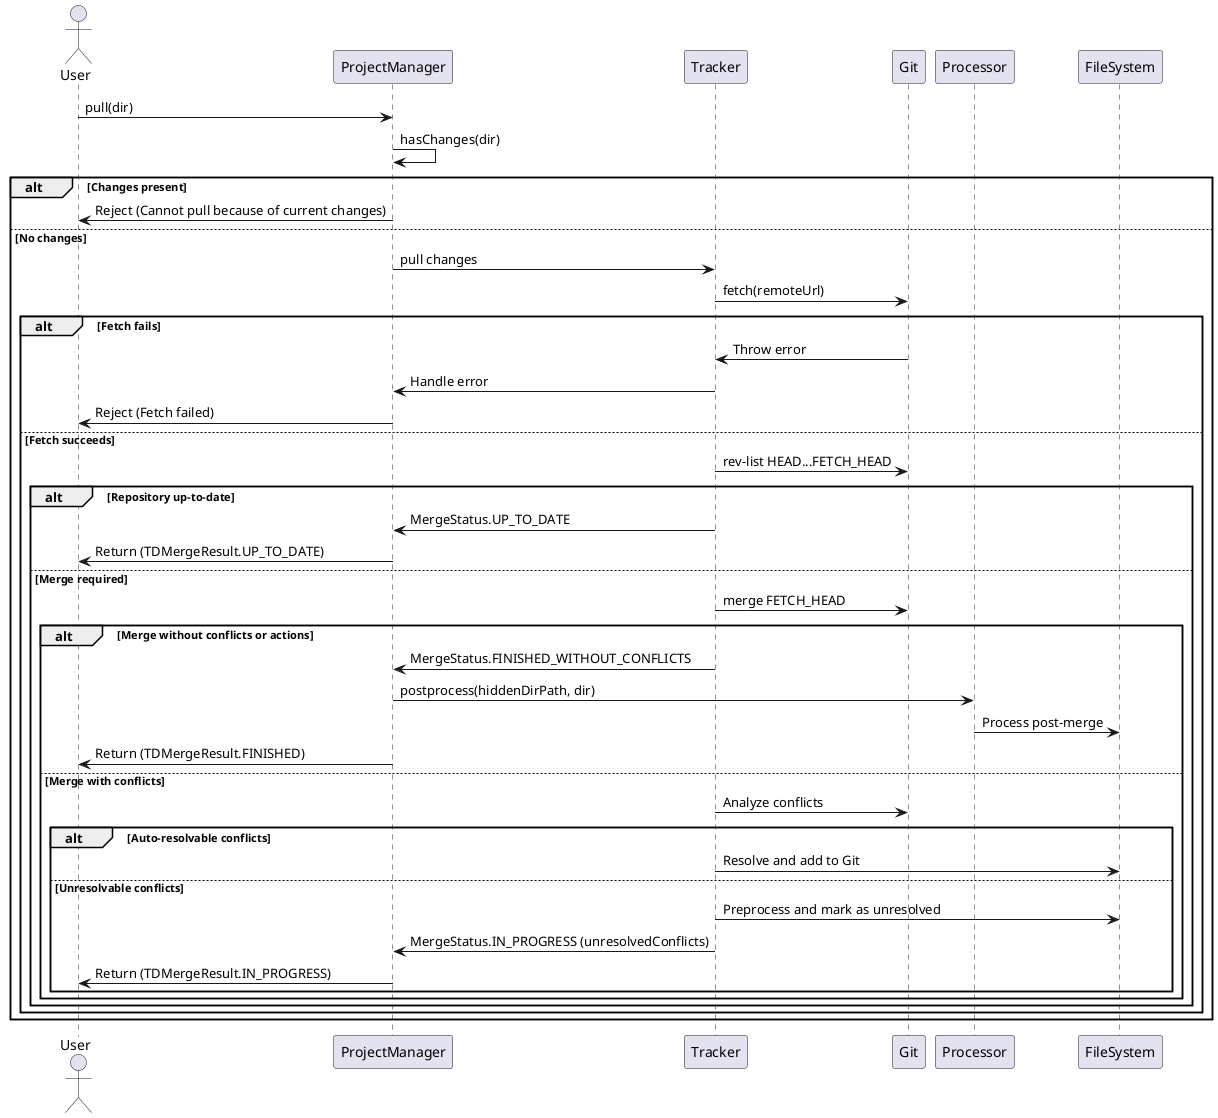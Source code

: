 @startuml
actor User
participant ProjectManager
participant Tracker
participant Git
participant Processor
participant FileSystem as FS

User -> ProjectManager : pull(dir)
ProjectManager -> ProjectManager : hasChanges(dir)
alt Changes present
    ProjectManager -> User : Reject (Cannot pull because of current changes)
else No changes
    ProjectManager -> Tracker : pull changes
    Tracker -> Git : fetch(remoteUrl)
    alt Fetch fails
        Git -> Tracker : Throw error
        Tracker -> ProjectManager : Handle error
        ProjectManager -> User : Reject (Fetch failed)
    else Fetch succeeds
        Tracker -> Git : rev-list HEAD...FETCH_HEAD
        alt Repository up-to-date
            Tracker -> ProjectManager : MergeStatus.UP_TO_DATE
            ProjectManager -> User : Return (TDMergeResult.UP_TO_DATE)
        else Merge required
            Tracker -> Git : merge FETCH_HEAD
            alt Merge without conflicts or actions
                Tracker -> ProjectManager : MergeStatus.FINISHED_WITHOUT_CONFLICTS
                ProjectManager -> Processor : postprocess(hiddenDirPath, dir)
                Processor -> FS : Process post-merge
                ProjectManager -> User : Return (TDMergeResult.FINISHED)
            else Merge with conflicts
                Tracker -> Git : Analyze conflicts
                alt Auto-resolvable conflicts
                    Tracker -> FS : Resolve and add to Git
                else Unresolvable conflicts
                    Tracker -> FS : Preprocess and mark as unresolved
                    Tracker -> ProjectManager : MergeStatus.IN_PROGRESS (unresolvedConflicts)
                    ProjectManager -> User : Return (TDMergeResult.IN_PROGRESS)
                end
            end
        end
    end
end
@enduml
